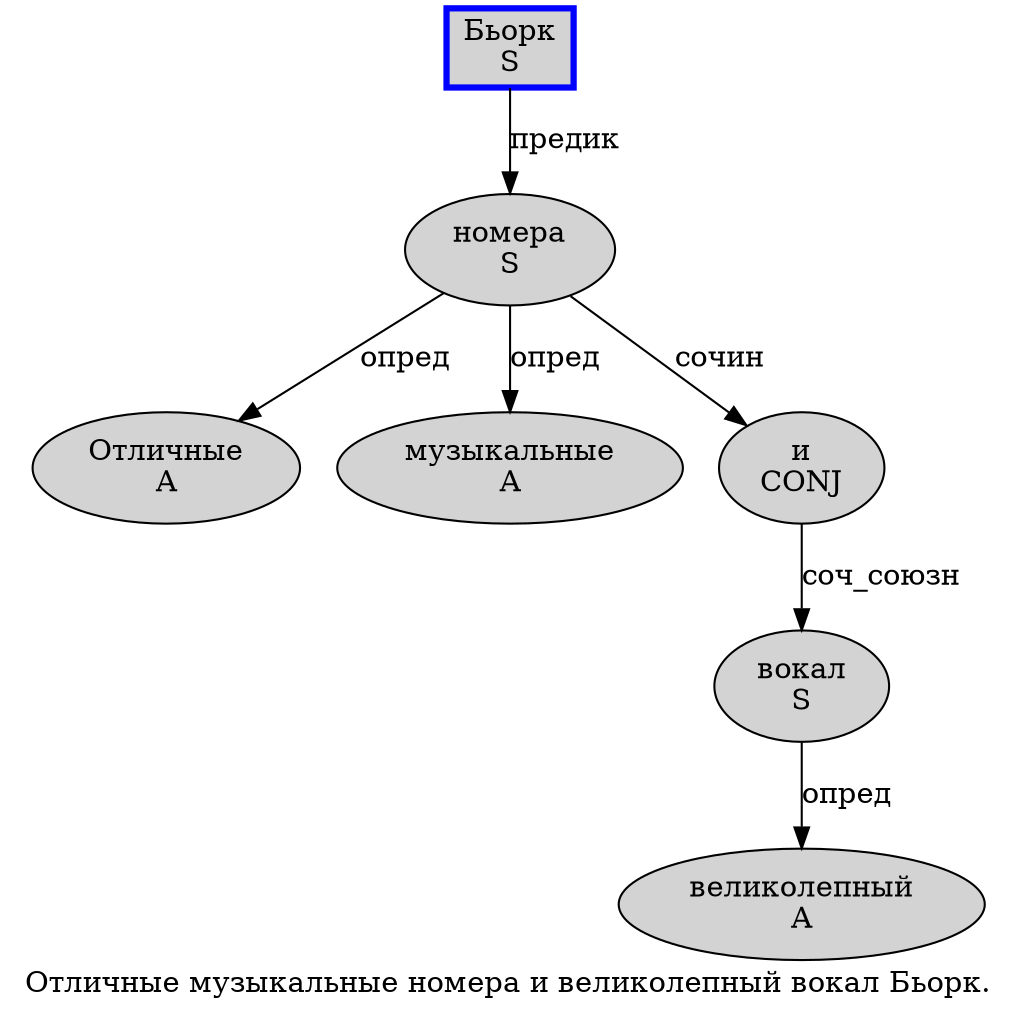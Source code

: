 digraph SENTENCE_286 {
	graph [label="Отличные музыкальные номера и великолепный вокал Бьорк."]
	node [style=filled]
		0 [label="Отличные
A" color="" fillcolor=lightgray penwidth=1 shape=ellipse]
		1 [label="музыкальные
A" color="" fillcolor=lightgray penwidth=1 shape=ellipse]
		2 [label="номера
S" color="" fillcolor=lightgray penwidth=1 shape=ellipse]
		3 [label="и
CONJ" color="" fillcolor=lightgray penwidth=1 shape=ellipse]
		4 [label="великолепный
A" color="" fillcolor=lightgray penwidth=1 shape=ellipse]
		5 [label="вокал
S" color="" fillcolor=lightgray penwidth=1 shape=ellipse]
		6 [label="Бьорк
S" color=blue fillcolor=lightgray penwidth=3 shape=box]
			2 -> 0 [label="опред"]
			2 -> 1 [label="опред"]
			2 -> 3 [label="сочин"]
			6 -> 2 [label="предик"]
			3 -> 5 [label="соч_союзн"]
			5 -> 4 [label="опред"]
}